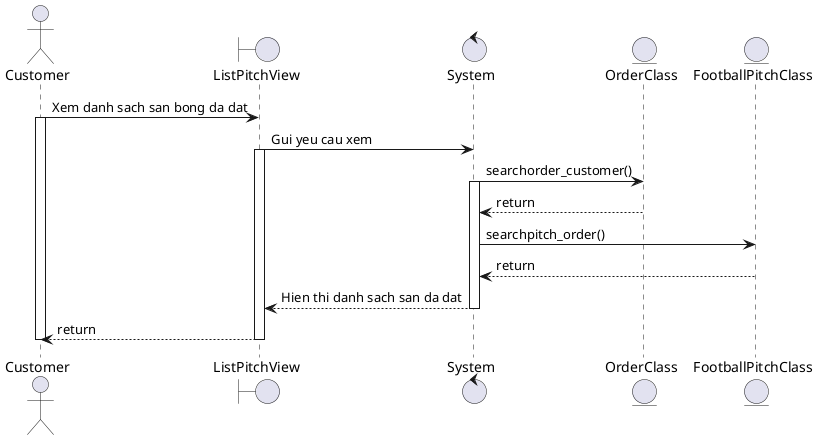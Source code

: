 @startuml
actor       Customer    as 1
boundary    ListPitchView    as 2
control     System     as 3
entity      OrderClass     as 4
entity      FootballPitchClass     as 5

1->2 : Xem danh sach san bong da dat
activate 1
2->3 : Gui yeu cau xem
activate 2
3->4 : searchorder_customer()
activate 3
4-->3 : return
3->5 : searchpitch_order()
5-->3 : return
3-->2 : Hien thi danh sach san da dat
deactivate 3
2-->1 : return
deactivate 2
deactivate 1

@enduml